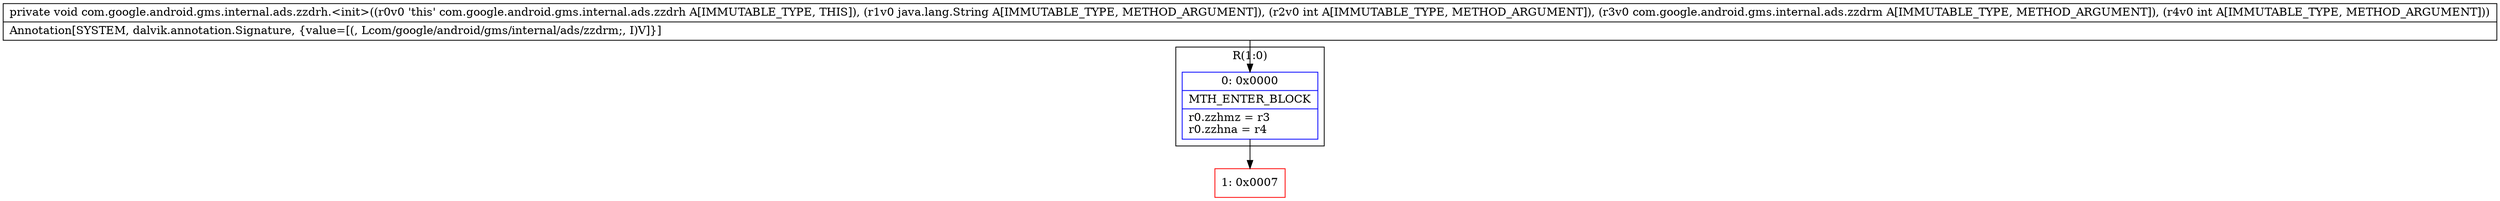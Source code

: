 digraph "CFG forcom.google.android.gms.internal.ads.zzdrh.\<init\>(Ljava\/lang\/String;ILcom\/google\/android\/gms\/internal\/ads\/zzdrm;I)V" {
subgraph cluster_Region_99750764 {
label = "R(1:0)";
node [shape=record,color=blue];
Node_0 [shape=record,label="{0\:\ 0x0000|MTH_ENTER_BLOCK\l|r0.zzhmz = r3\lr0.zzhna = r4\l}"];
}
Node_1 [shape=record,color=red,label="{1\:\ 0x0007}"];
MethodNode[shape=record,label="{private void com.google.android.gms.internal.ads.zzdrh.\<init\>((r0v0 'this' com.google.android.gms.internal.ads.zzdrh A[IMMUTABLE_TYPE, THIS]), (r1v0 java.lang.String A[IMMUTABLE_TYPE, METHOD_ARGUMENT]), (r2v0 int A[IMMUTABLE_TYPE, METHOD_ARGUMENT]), (r3v0 com.google.android.gms.internal.ads.zzdrm A[IMMUTABLE_TYPE, METHOD_ARGUMENT]), (r4v0 int A[IMMUTABLE_TYPE, METHOD_ARGUMENT]))  | Annotation[SYSTEM, dalvik.annotation.Signature, \{value=[(, Lcom\/google\/android\/gms\/internal\/ads\/zzdrm;, I)V]\}]\l}"];
MethodNode -> Node_0;
Node_0 -> Node_1;
}

